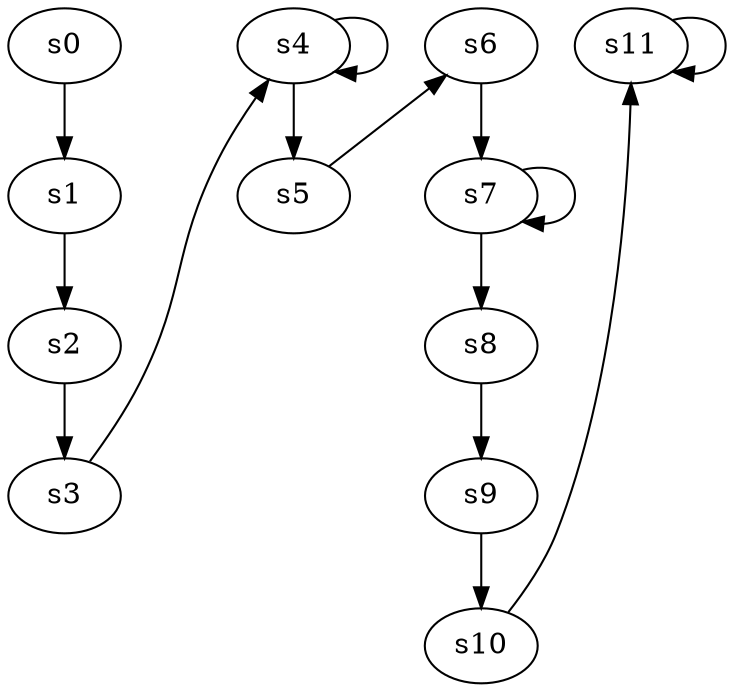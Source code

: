digraph game_0012_chain_12 {
    s0 [name="s0", player=0];
    s1 [name="s1", player=1, target=1];
    s2 [name="s2", player=0];
    s3 [name="s3", player=1];
    s4 [name="s4", player=0];
    s5 [name="s5", player=1];
    s6 [name="s6", player=0];
    s7 [name="s7", player=1, target=1];
    s8 [name="s8", player=0];
    s9 [name="s9", player=1];
    s10 [name="s10", player=0, target=1];
    s11 [name="s11", player=1];

    s0 -> s1;
    s1 -> s2;
    s2 -> s3;
    s3 -> s4 [constraint="time % 4 == 3"];
    s4 -> s5;
    s5 -> s6 [constraint="time % 2 == 0"];
    s6 -> s7;
    s7 -> s8;
    s8 -> s9;
    s9 -> s10;
    s10 -> s11 [constraint="time == 6 || time == 9 || time == 16 || time == 17 || time == 18"];
    s4 -> s4 [constraint="time % 4 == 0"];
    s7 -> s7 [constraint="time % 4 == 0"];
    s11 -> s11 [constraint="time % 3 == 0"];
}
